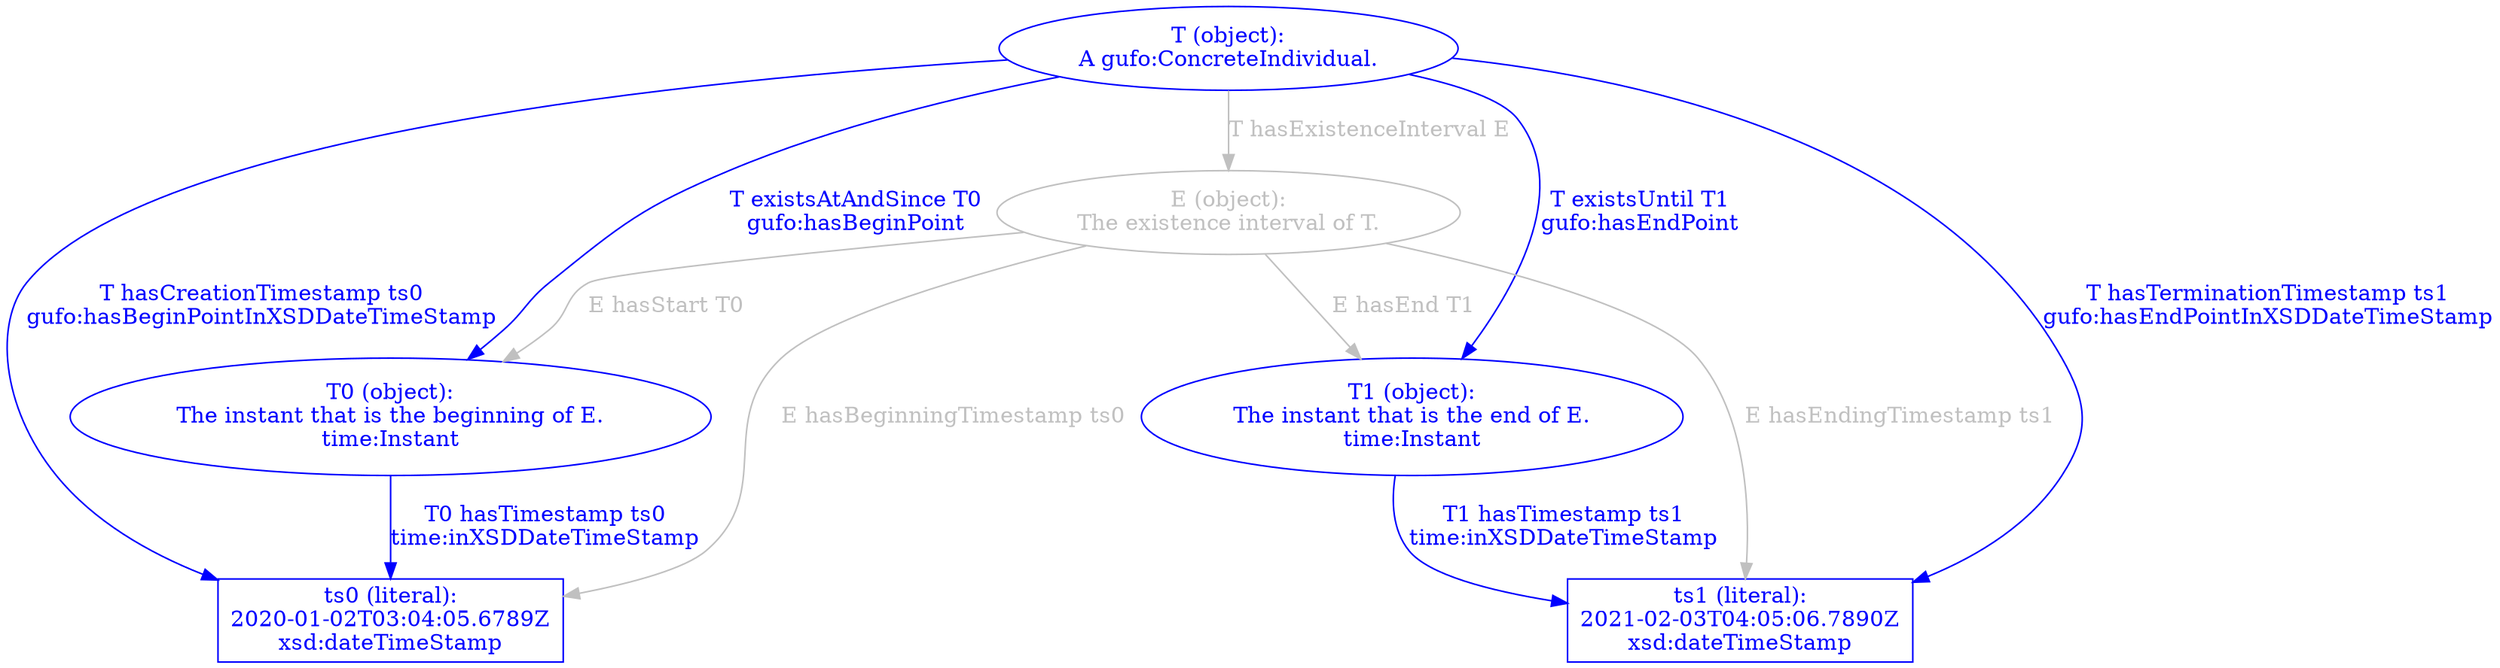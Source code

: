 digraph "abstraction" {
	n_t [label="T (object):\nA gufo:ConcreteIndividual." color=blue fontcolor=blue] ;

	n_e [label="E (object):\nThe existence interval of T." color=silver fontcolor=silver] ;

	n_t0 [label="T0 (object):\nThe instant that is the beginning of E.\ntime:Instant" color=blue fontcolor=blue];
	n_t1 [label="T1 (object):\nThe instant that is the end of E.\ntime:Instant" color=blue fontcolor=blue];

	l_ts0 [label="ts0 (literal):\n2020-01-02T03:04:05.6789Z\nxsd:dateTimeStamp" shape="box" color=blue fontcolor=blue];
	l_ts1 [label="ts1 (literal):\n2021-02-03T04:05:06.7890Z\nxsd:dateTimeStamp" shape="box" color=blue fontcolor=blue];

	n_t -> n_e [label="T hasExistenceInterval E" color=silver fontcolor=silver] ;
	n_t -> n_t0 [label="T existsAtAndSince T0\ngufo:hasBeginPoint" color=blue fontcolor=blue] ;
	n_t -> n_t1 [label="T existsUntil T1\ngufo:hasEndPoint" color=blue fontcolor=blue] ;
	n_t -> l_ts0 [label="T hasCreationTimestamp ts0\ngufo:hasBeginPointInXSDDateTimeStamp" color=blue fontcolor=blue];
	n_t -> l_ts1 [label="T hasTerminationTimestamp ts1\ngufo:hasEndPointInXSDDateTimeStamp" color=blue fontcolor=blue];

	n_e -> n_t0 [label="E hasStart T0" color=silver fontcolor=silver];
	n_e -> n_t1 [label="E hasEnd T1" color=silver fontcolor=silver];
	n_e -> l_ts0 [label="E hasBeginningTimestamp ts0" color=silver fontcolor=silver] ;
	n_e -> l_ts1 [label="E hasEndingTimestamp ts1" color=silver fontcolor=silver] ;

	n_t0 -> l_ts0 [label="T0 hasTimestamp ts0\ntime:inXSDDateTimeStamp" color=blue fontcolor=blue];
	n_t1 -> l_ts1 [label="T1 hasTimestamp ts1\ntime:inXSDDateTimeStamp" color=blue fontcolor=blue];
}
